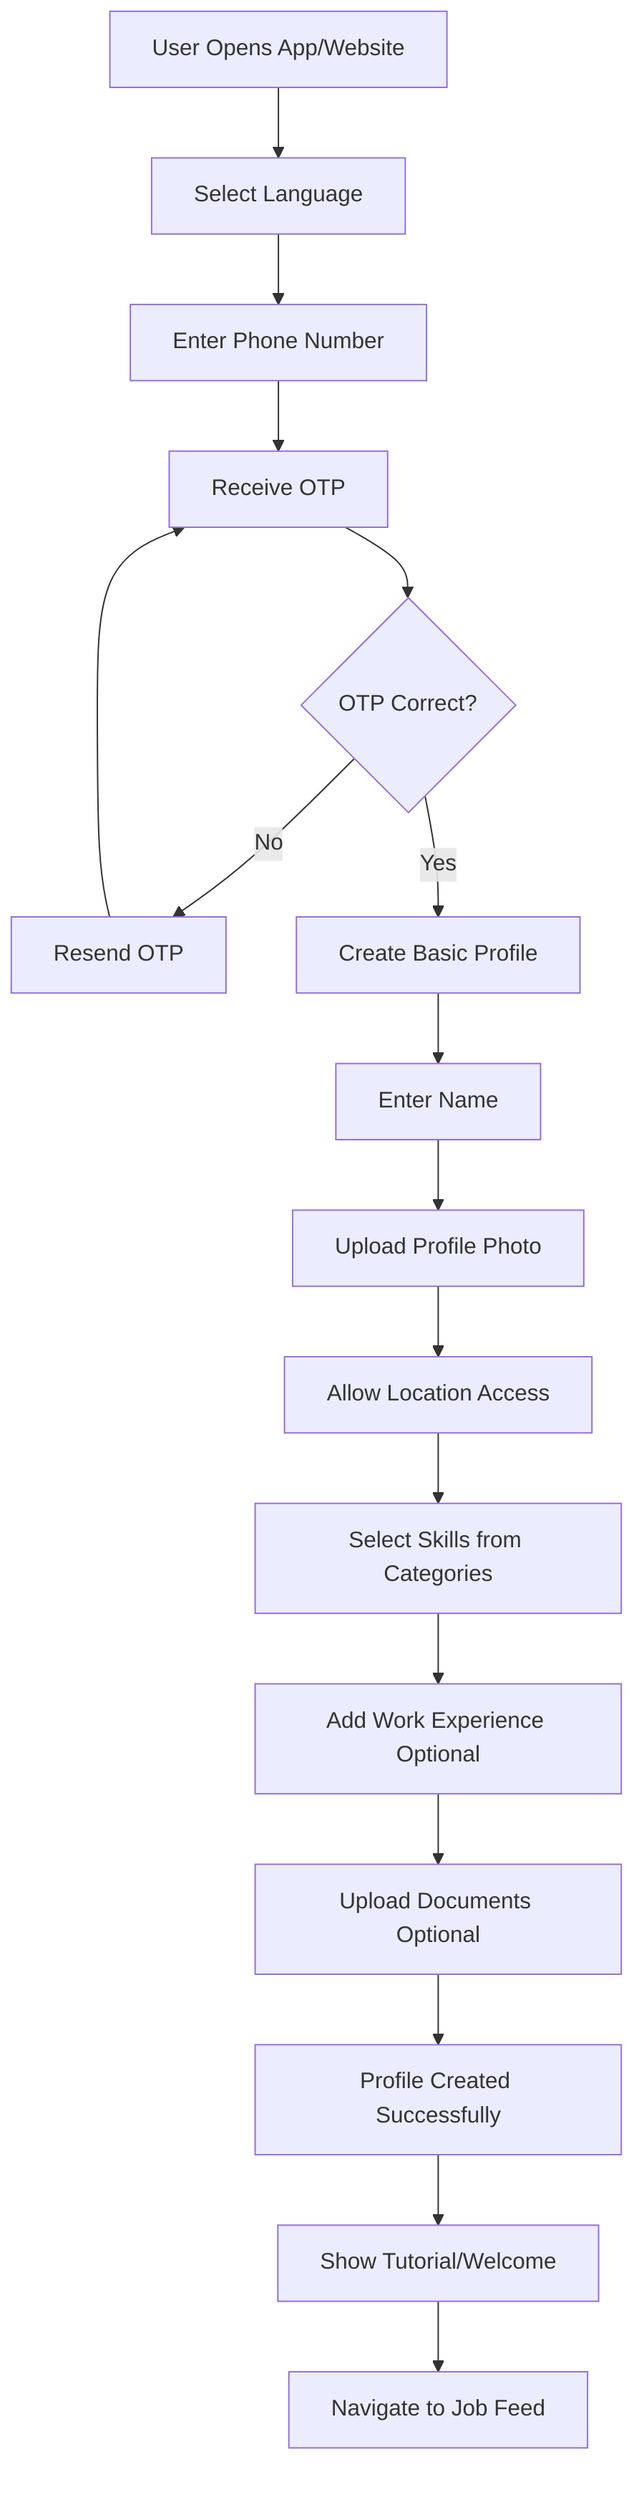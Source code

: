 flowchart TD
  A[User Opens App/Website] --> B[Select Language]
  B --> C[Enter Phone Number]
  C --> D[Receive OTP]
  D --> E{OTP Correct?}
  E -->|No| F[Resend OTP]
  F --> D
  E -->|Yes| G[Create Basic Profile]
  G --> H[Enter Name]
  H --> I[Upload Profile Photo]
  I --> J[Allow Location Access]
  J --> K[Select Skills from Categories]
  K --> L[Add Work Experience Optional]
  L --> M[Upload Documents Optional]
  M --> N[Profile Created Successfully]
  N --> O[Show Tutorial/Welcome]
  O --> P[Navigate to Job Feed]